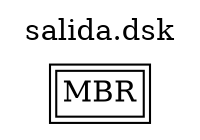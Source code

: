 digraph G {
labelloc="t"
label="salida.dsk"
parent [
shape=plaintext
label=<
<table border='1' cellborder='1'>
<tr> <td rowspan='3'>MBR</td>
</tr>
</table>
>];
}

